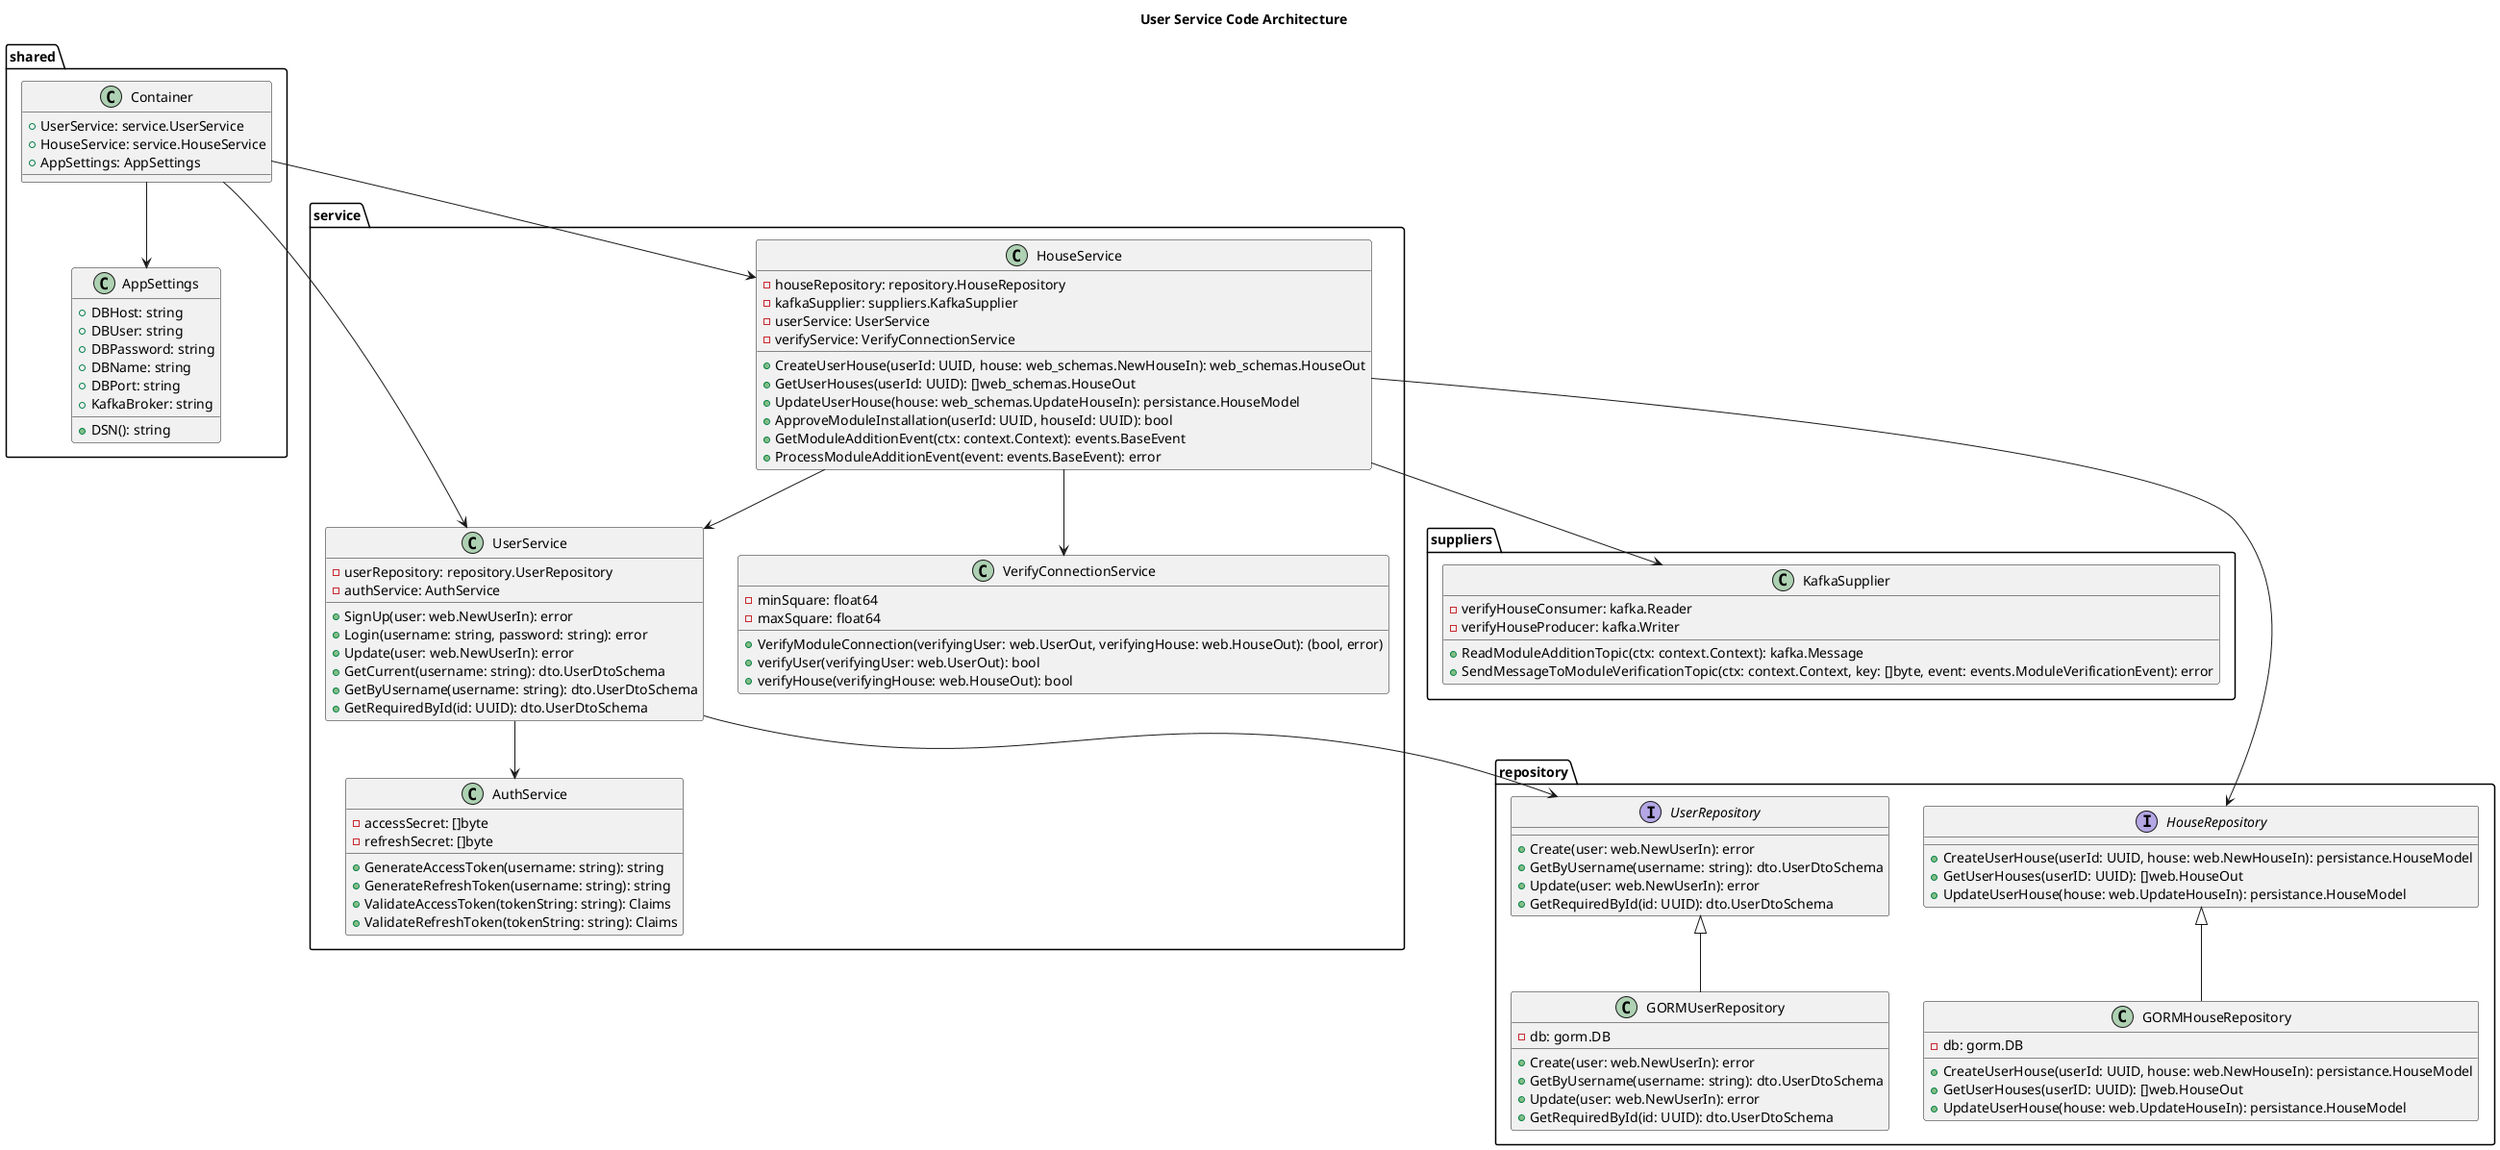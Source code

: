 @startuml
title User Service Code Architecture

package "suppliers" {
    class KafkaSupplier {
        - verifyHouseConsumer: kafka.Reader
        - verifyHouseProducer: kafka.Writer
        + ReadModuleAdditionTopic(ctx: context.Context): kafka.Message
        + SendMessageToModuleVerificationTopic(ctx: context.Context, key: []byte, event: events.ModuleVerificationEvent): error
    }
}

package "shared" {
    class Container {
        + UserService: service.UserService
        + HouseService: service.HouseService
        + AppSettings: AppSettings
    }
}

package "service" {
    class AuthService {
        - accessSecret: []byte
        - refreshSecret: []byte
        + GenerateAccessToken(username: string): string
        + GenerateRefreshToken(username: string): string
        + ValidateAccessToken(tokenString: string): Claims
        + ValidateRefreshToken(tokenString: string): Claims
    }

    class HouseService {
        - houseRepository: repository.HouseRepository
        - kafkaSupplier: suppliers.KafkaSupplier
        - userService: UserService
        - verifyService: VerifyConnectionService
        + CreateUserHouse(userId: UUID, house: web_schemas.NewHouseIn): web_schemas.HouseOut
        + GetUserHouses(userId: UUID): []web_schemas.HouseOut
        + UpdateUserHouse(house: web_schemas.UpdateHouseIn): persistance.HouseModel
        + ApproveModuleInstallation(userId: UUID, houseId: UUID): bool
        + GetModuleAdditionEvent(ctx: context.Context): events.BaseEvent
        + ProcessModuleAdditionEvent(event: events.BaseEvent): error
    }

    class UserService {
        - userRepository: repository.UserRepository
        - authService: AuthService
        + SignUp(user: web.NewUserIn): error
        + Login(username: string, password: string): error
        + Update(user: web.NewUserIn): error
        + GetCurrent(username: string): dto.UserDtoSchema
        + GetByUsername(username: string): dto.UserDtoSchema
        + GetRequiredById(id: UUID): dto.UserDtoSchema
    }

    class VerifyConnectionService {
        - minSquare: float64
        - maxSquare: float64
        + VerifyModuleConnection(verifyingUser: web.UserOut, verifyingHouse: web.HouseOut): (bool, error)
        + verifyUser(verifyingUser: web.UserOut): bool
        + verifyHouse(verifyingHouse: web.HouseOut): bool
    }
}

package "repository" {
    interface HouseRepository {
        + CreateUserHouse(userId: UUID, house: web.NewHouseIn): persistance.HouseModel
        + GetUserHouses(userID: UUID): []web.HouseOut
        + UpdateUserHouse(house: web.UpdateHouseIn): persistance.HouseModel
    }

    class GORMHouseRepository {
        - db: gorm.DB
        + CreateUserHouse(userId: UUID, house: web.NewHouseIn): persistance.HouseModel
        + GetUserHouses(userID: UUID): []web.HouseOut
        + UpdateUserHouse(house: web.UpdateHouseIn): persistance.HouseModel
    }

    HouseRepository <|-- GORMHouseRepository

    interface UserRepository {
        + Create(user: web.NewUserIn): error
        + GetByUsername(username: string): dto.UserDtoSchema
        + Update(user: web.NewUserIn): error
        + GetRequiredById(id: UUID): dto.UserDtoSchema
    }

    class GORMUserRepository {
        - db: gorm.DB
        + Create(user: web.NewUserIn): error
        + GetByUsername(username: string): dto.UserDtoSchema
        + Update(user: web.NewUserIn): error
        + GetRequiredById(id: UUID): dto.UserDtoSchema
    }

    UserRepository <|-- GORMUserRepository
}

package "shared" {
    class AppSettings {
        + DBHost: string
        + DBUser: string
        + DBPassword: string
        + DBName: string
        + DBPort: string
        + KafkaBroker: string
        + DSN(): string
    }
}

Container --> UserService
Container --> HouseService
Container --> AppSettings

HouseService --> HouseRepository
HouseService --> suppliers.KafkaSupplier
HouseService --> UserService
HouseService --> VerifyConnectionService

UserService --> UserRepository
UserService --> AuthService

@enduml
